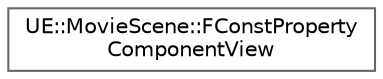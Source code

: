 digraph "Graphical Class Hierarchy"
{
 // INTERACTIVE_SVG=YES
 // LATEX_PDF_SIZE
  bgcolor="transparent";
  edge [fontname=Helvetica,fontsize=10,labelfontname=Helvetica,labelfontsize=10];
  node [fontname=Helvetica,fontsize=10,shape=box,height=0.2,width=0.4];
  rankdir="LR";
  Node0 [id="Node000000",label="UE::MovieScene::FConstProperty\lComponentView",height=0.2,width=0.4,color="grey40", fillcolor="white", style="filled",URL="$d4/dd8/structUE_1_1MovieScene_1_1FConstPropertyComponentView.html",tooltip="Type-erased view of a constant component."];
}
